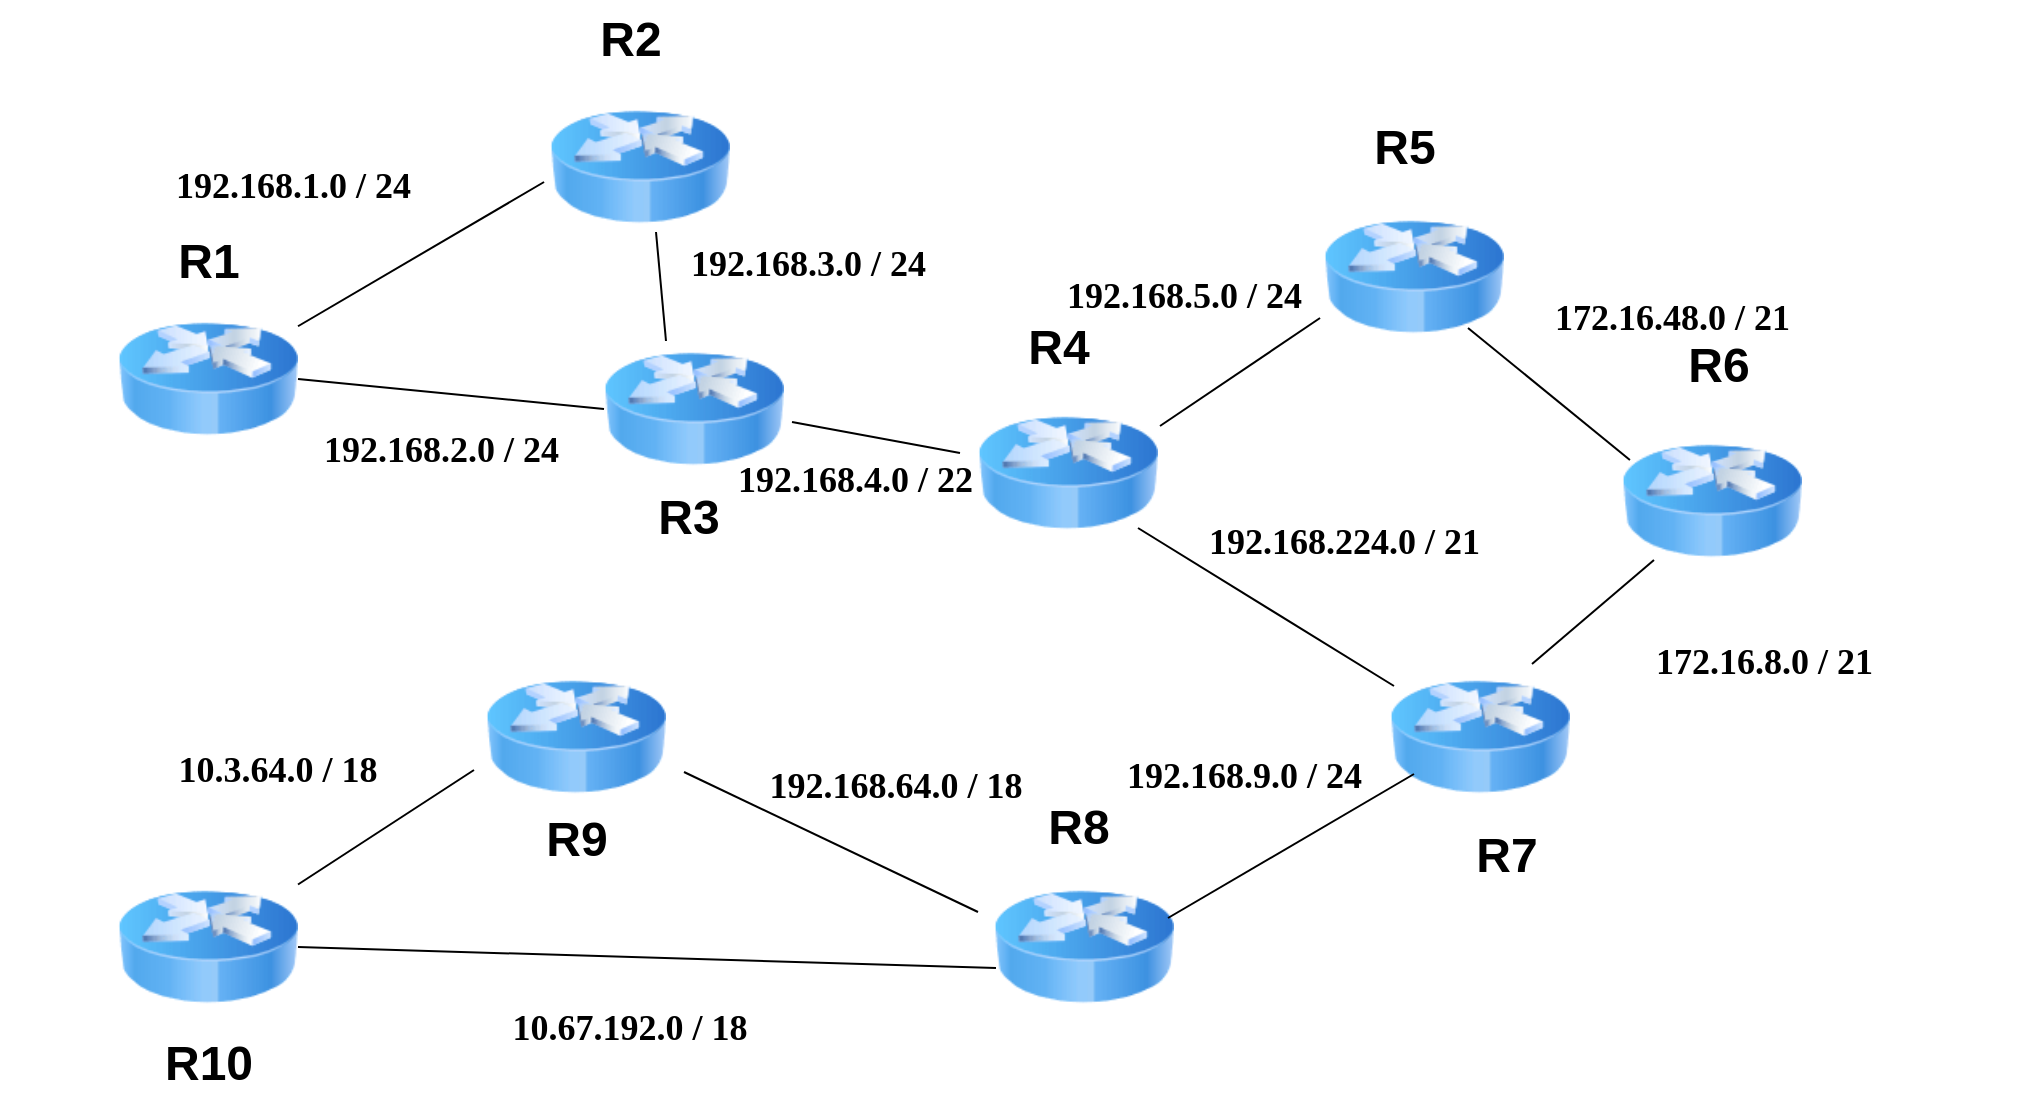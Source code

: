 <mxfile version="24.8.4">
  <diagram name="Page-1" id="1YoPpYopfpYyrb4UzJVb">
    <mxGraphModel dx="2791" dy="1460" grid="0" gridSize="10" guides="1" tooltips="1" connect="1" arrows="1" fold="1" page="0" pageScale="1" pageWidth="850" pageHeight="1100" math="0" shadow="0">
      <root>
        <mxCell id="0" />
        <mxCell id="1" parent="0" />
        <mxCell id="qEkoarAM16uWG4BHWIVQ-31" value="" style="image;html=1;image=img/lib/clip_art/networking/Router_Icon_128x128.png" parent="1" vertex="1">
          <mxGeometry x="-313" y="49" width="90" height="125" as="geometry" />
        </mxCell>
        <mxCell id="qEkoarAM16uWG4BHWIVQ-35" value="" style="image;html=1;image=img/lib/clip_art/networking/Router_Icon_128x128.png" parent="1" vertex="1">
          <mxGeometry x="-97" y="-57" width="90" height="125" as="geometry" />
        </mxCell>
        <mxCell id="qEkoarAM16uWG4BHWIVQ-36" value="" style="image;html=1;image=img/lib/clip_art/networking/Router_Icon_128x128.png" parent="1" vertex="1">
          <mxGeometry x="-70" y="64" width="90" height="125" as="geometry" />
        </mxCell>
        <mxCell id="qEkoarAM16uWG4BHWIVQ-37" value="" style="image;html=1;image=img/lib/clip_art/networking/Router_Icon_128x128.png" parent="1" vertex="1">
          <mxGeometry x="290" y="-2" width="90" height="125" as="geometry" />
        </mxCell>
        <mxCell id="qEkoarAM16uWG4BHWIVQ-38" value="" style="image;html=1;image=img/lib/clip_art/networking/Router_Icon_128x128.png" parent="1" vertex="1">
          <mxGeometry x="439" y="110" width="90" height="125" as="geometry" />
        </mxCell>
        <mxCell id="qEkoarAM16uWG4BHWIVQ-39" value="" style="image;html=1;image=img/lib/clip_art/networking/Router_Icon_128x128.png" parent="1" vertex="1">
          <mxGeometry x="323" y="228" width="90" height="125" as="geometry" />
        </mxCell>
        <mxCell id="qEkoarAM16uWG4BHWIVQ-40" value="" style="image;html=1;image=img/lib/clip_art/networking/Router_Icon_128x128.png" parent="1" vertex="1">
          <mxGeometry x="-129" y="228" width="90" height="125" as="geometry" />
        </mxCell>
        <mxCell id="qEkoarAM16uWG4BHWIVQ-41" value="" style="image;html=1;image=img/lib/clip_art/networking/Router_Icon_128x128.png" parent="1" vertex="1">
          <mxGeometry x="117" y="96" width="90" height="125" as="geometry" />
        </mxCell>
        <mxCell id="qEkoarAM16uWG4BHWIVQ-42" value="" style="image;html=1;image=img/lib/clip_art/networking/Router_Icon_128x128.png" parent="1" vertex="1">
          <mxGeometry x="-313" y="333" width="90" height="125" as="geometry" />
        </mxCell>
        <mxCell id="qEkoarAM16uWG4BHWIVQ-43" value="" style="image;html=1;image=img/lib/clip_art/networking/Router_Icon_128x128.png" parent="1" vertex="1">
          <mxGeometry x="125" y="333" width="90" height="125" as="geometry" />
        </mxCell>
        <mxCell id="qEkoarAM16uWG4BHWIVQ-44" value="" style="endArrow=none;html=1;rounded=0;entryX=-0.033;entryY=0.56;entryDx=0;entryDy=0;entryPerimeter=0;" parent="1" source="qEkoarAM16uWG4BHWIVQ-31" target="qEkoarAM16uWG4BHWIVQ-35" edge="1">
          <mxGeometry width="50" height="50" relative="1" as="geometry">
            <mxPoint x="-175" y="88" as="sourcePoint" />
            <mxPoint x="-146" y="26" as="targetPoint" />
          </mxGeometry>
        </mxCell>
        <mxCell id="qEkoarAM16uWG4BHWIVQ-48" value="" style="endArrow=none;html=1;rounded=0;" parent="1" edge="1">
          <mxGeometry width="50" height="50" relative="1" as="geometry">
            <mxPoint x="-30" y="308" as="sourcePoint" />
            <mxPoint x="117" y="378" as="targetPoint" />
          </mxGeometry>
        </mxCell>
        <mxCell id="qEkoarAM16uWG4BHWIVQ-49" value="" style="endArrow=none;html=1;rounded=0;entryX=-0.033;entryY=0.56;entryDx=0;entryDy=0;entryPerimeter=0;" parent="1" edge="1">
          <mxGeometry width="50" height="50" relative="1" as="geometry">
            <mxPoint x="212" y="381" as="sourcePoint" />
            <mxPoint x="335" y="309" as="targetPoint" />
          </mxGeometry>
        </mxCell>
        <mxCell id="qEkoarAM16uWG4BHWIVQ-51" value="" style="endArrow=none;html=1;rounded=0;entryX=-0.033;entryY=0.56;entryDx=0;entryDy=0;entryPerimeter=0;" parent="1" edge="1">
          <mxGeometry width="50" height="50" relative="1" as="geometry">
            <mxPoint x="-39" y="92.5" as="sourcePoint" />
            <mxPoint x="-44" y="38" as="targetPoint" />
          </mxGeometry>
        </mxCell>
        <mxCell id="qEkoarAM16uWG4BHWIVQ-52" value="" style="endArrow=none;html=1;rounded=0;entryX=0;entryY=0.5;entryDx=0;entryDy=0;exitX=1;exitY=0.5;exitDx=0;exitDy=0;" parent="1" source="qEkoarAM16uWG4BHWIVQ-31" target="qEkoarAM16uWG4BHWIVQ-36" edge="1">
          <mxGeometry width="50" height="50" relative="1" as="geometry">
            <mxPoint x="-193" y="179" as="sourcePoint" />
            <mxPoint x="-70" y="107" as="targetPoint" />
          </mxGeometry>
        </mxCell>
        <mxCell id="qEkoarAM16uWG4BHWIVQ-54" value="" style="endArrow=none;html=1;rounded=0;exitX=1;exitY=0.5;exitDx=0;exitDy=0;" parent="1" edge="1">
          <mxGeometry width="50" height="50" relative="1" as="geometry">
            <mxPoint x="24" y="133" as="sourcePoint" />
            <mxPoint x="108" y="148.5" as="targetPoint" />
          </mxGeometry>
        </mxCell>
        <mxCell id="qEkoarAM16uWG4BHWIVQ-55" value="" style="endArrow=none;html=1;rounded=0;" parent="1" edge="1">
          <mxGeometry width="50" height="50" relative="1" as="geometry">
            <mxPoint x="394" y="254" as="sourcePoint" />
            <mxPoint x="455" y="202" as="targetPoint" />
          </mxGeometry>
        </mxCell>
        <mxCell id="qEkoarAM16uWG4BHWIVQ-56" value="" style="endArrow=none;html=1;rounded=0;entryX=0.044;entryY=0.336;entryDx=0;entryDy=0;entryPerimeter=0;" parent="1" target="qEkoarAM16uWG4BHWIVQ-38" edge="1">
          <mxGeometry width="50" height="50" relative="1" as="geometry">
            <mxPoint x="362" y="86" as="sourcePoint" />
            <mxPoint x="485" y="14" as="targetPoint" />
          </mxGeometry>
        </mxCell>
        <mxCell id="qEkoarAM16uWG4BHWIVQ-57" value="" style="endArrow=none;html=1;rounded=0;entryX=-0.022;entryY=0.664;entryDx=0;entryDy=0;entryPerimeter=0;" parent="1" target="qEkoarAM16uWG4BHWIVQ-37" edge="1">
          <mxGeometry width="50" height="50" relative="1" as="geometry">
            <mxPoint x="208" y="135" as="sourcePoint" />
            <mxPoint x="311" y="75.5" as="targetPoint" />
          </mxGeometry>
        </mxCell>
        <mxCell id="qEkoarAM16uWG4BHWIVQ-58" value="" style="endArrow=none;html=1;rounded=0;" parent="1" edge="1">
          <mxGeometry width="50" height="50" relative="1" as="geometry">
            <mxPoint x="197" y="186" as="sourcePoint" />
            <mxPoint x="325" y="265" as="targetPoint" />
          </mxGeometry>
        </mxCell>
        <mxCell id="qEkoarAM16uWG4BHWIVQ-59" value="" style="endArrow=none;html=1;rounded=0;exitX=1;exitY=0.25;exitDx=0;exitDy=0;" parent="1" source="qEkoarAM16uWG4BHWIVQ-42" edge="1">
          <mxGeometry width="50" height="50" relative="1" as="geometry">
            <mxPoint x="-223" y="356" as="sourcePoint" />
            <mxPoint x="-135" y="307" as="targetPoint" />
          </mxGeometry>
        </mxCell>
        <mxCell id="qEkoarAM16uWG4BHWIVQ-61" value="R1" style="text;strokeColor=none;fillColor=none;html=1;fontSize=24;fontStyle=1;verticalAlign=middle;align=center;" parent="1" vertex="1">
          <mxGeometry x="-318" y="33" width="100" height="40" as="geometry" />
        </mxCell>
        <mxCell id="qEkoarAM16uWG4BHWIVQ-62" value="R2" style="text;strokeColor=none;fillColor=none;html=1;fontSize=24;fontStyle=1;verticalAlign=middle;align=center;" parent="1" vertex="1">
          <mxGeometry x="-107" y="-78" width="100" height="40" as="geometry" />
        </mxCell>
        <mxCell id="qEkoarAM16uWG4BHWIVQ-63" value="R3" style="text;strokeColor=none;fillColor=none;html=1;fontSize=24;fontStyle=1;verticalAlign=middle;align=center;" parent="1" vertex="1">
          <mxGeometry x="-78" y="161" width="100" height="40" as="geometry" />
        </mxCell>
        <mxCell id="qEkoarAM16uWG4BHWIVQ-64" value="R4" style="text;strokeColor=none;fillColor=none;html=1;fontSize=24;fontStyle=1;verticalAlign=middle;align=center;" parent="1" vertex="1">
          <mxGeometry x="107" y="76" width="100" height="40" as="geometry" />
        </mxCell>
        <mxCell id="qEkoarAM16uWG4BHWIVQ-65" value="R5" style="text;strokeColor=none;fillColor=none;html=1;fontSize=24;fontStyle=1;verticalAlign=middle;align=center;" parent="1" vertex="1">
          <mxGeometry x="280" y="-24" width="100" height="40" as="geometry" />
        </mxCell>
        <mxCell id="qEkoarAM16uWG4BHWIVQ-66" value="R6" style="text;strokeColor=none;fillColor=none;html=1;fontSize=24;fontStyle=1;verticalAlign=middle;align=center;" parent="1" vertex="1">
          <mxGeometry x="437" y="85" width="100" height="40" as="geometry" />
        </mxCell>
        <mxCell id="qEkoarAM16uWG4BHWIVQ-67" value="R7" style="text;strokeColor=none;fillColor=none;html=1;fontSize=24;fontStyle=1;verticalAlign=middle;align=center;" parent="1" vertex="1">
          <mxGeometry x="331" y="330" width="100" height="40" as="geometry" />
        </mxCell>
        <mxCell id="qEkoarAM16uWG4BHWIVQ-68" value="R8" style="text;strokeColor=none;fillColor=none;html=1;fontSize=24;fontStyle=1;verticalAlign=middle;align=center;" parent="1" vertex="1">
          <mxGeometry x="117" y="316" width="100" height="40" as="geometry" />
        </mxCell>
        <mxCell id="qEkoarAM16uWG4BHWIVQ-69" value="R9" style="text;strokeColor=none;fillColor=none;html=1;fontSize=24;fontStyle=1;verticalAlign=middle;align=center;" parent="1" vertex="1">
          <mxGeometry x="-134" y="322" width="100" height="40" as="geometry" />
        </mxCell>
        <mxCell id="qEkoarAM16uWG4BHWIVQ-70" value="R10" style="text;strokeColor=none;fillColor=none;html=1;fontSize=24;fontStyle=1;verticalAlign=middle;align=center;" parent="1" vertex="1">
          <mxGeometry x="-318" y="434" width="100" height="40" as="geometry" />
        </mxCell>
        <mxCell id="qEkoarAM16uWG4BHWIVQ-71" value="" style="endArrow=none;html=1;rounded=0;exitX=1;exitY=0.5;exitDx=0;exitDy=0;entryX=0.011;entryY=0.584;entryDx=0;entryDy=0;entryPerimeter=0;" parent="1" source="qEkoarAM16uWG4BHWIVQ-42" target="qEkoarAM16uWG4BHWIVQ-43" edge="1">
          <mxGeometry width="50" height="50" relative="1" as="geometry">
            <mxPoint x="-196" y="396" as="sourcePoint" />
            <mxPoint x="-49" y="466" as="targetPoint" />
          </mxGeometry>
        </mxCell>
        <mxCell id="qEkoarAM16uWG4BHWIVQ-91" value="&lt;h2&gt;&lt;font face=&quot;Times New Roman&quot; style=&quot;font-size: 18px;&quot;&gt;&amp;nbsp;192.168.2.0 / 24&lt;/font&gt;&lt;/h2&gt;" style="text;html=1;align=center;verticalAlign=middle;whiteSpace=wrap;rounded=0;direction=east;" parent="1" vertex="1">
          <mxGeometry x="-254" y="133" width="201" height="28" as="geometry" />
        </mxCell>
        <mxCell id="qEkoarAM16uWG4BHWIVQ-92" value="&lt;h2&gt;&lt;font face=&quot;Times New Roman&quot; style=&quot;font-size: 18px;&quot;&gt;&amp;nbsp;192.168.3.0 / 24&lt;/font&gt;&lt;/h2&gt;" style="text;html=1;align=center;verticalAlign=middle;whiteSpace=wrap;rounded=0;" parent="1" vertex="1">
          <mxGeometry x="-57" y="40" width="174" height="28" as="geometry" />
        </mxCell>
        <mxCell id="qEkoarAM16uWG4BHWIVQ-93" value="&lt;h2&gt;&lt;font face=&quot;Times New Roman&quot; style=&quot;font-size: 18px;&quot;&gt;&amp;nbsp;192.168.4.0 / 22&lt;/font&gt;&lt;/h2&gt;" style="text;html=1;align=center;verticalAlign=middle;whiteSpace=wrap;rounded=0;" parent="1" vertex="1">
          <mxGeometry x="-26" y="157" width="159" height="10" as="geometry" />
        </mxCell>
        <mxCell id="qEkoarAM16uWG4BHWIVQ-94" value="&lt;h2&gt;&lt;font face=&quot;Times New Roman&quot; style=&quot;font-size: 18px;&quot;&gt;&amp;nbsp;192.168.5.0 / 24&lt;/font&gt;&lt;/h2&gt;" style="text;html=1;align=center;verticalAlign=middle;whiteSpace=wrap;rounded=0;" parent="1" vertex="1">
          <mxGeometry x="79" y="55" width="278" height="30" as="geometry" />
        </mxCell>
        <mxCell id="qEkoarAM16uWG4BHWIVQ-95" value="&lt;h2&gt;&lt;font face=&quot;Times New Roman&quot; style=&quot;font-size: 18px;&quot;&gt;&amp;nbsp;172.16.48.0 / 21&lt;/font&gt;&lt;/h2&gt;" style="text;html=1;align=center;verticalAlign=middle;whiteSpace=wrap;rounded=0;" parent="1" vertex="1">
          <mxGeometry x="323" y="66" width="278" height="30" as="geometry" />
        </mxCell>
        <mxCell id="qEkoarAM16uWG4BHWIVQ-96" value="&lt;h2&gt;&lt;font face=&quot;Times New Roman&quot; style=&quot;font-size: 18px;&quot;&gt;&amp;nbsp;192.168.224.0 / 21&lt;/font&gt;&lt;/h2&gt;" style="text;html=1;align=center;verticalAlign=middle;whiteSpace=wrap;rounded=0;" parent="1" vertex="1">
          <mxGeometry x="159" y="178" width="278" height="30" as="geometry" />
        </mxCell>
        <mxCell id="qEkoarAM16uWG4BHWIVQ-97" value="&lt;h2&gt;&lt;font face=&quot;Times New Roman&quot; style=&quot;font-size: 18px;&quot;&gt;&amp;nbsp;172.16.8.0 / 21&lt;/font&gt;&lt;/h2&gt;" style="text;html=1;align=center;verticalAlign=middle;whiteSpace=wrap;rounded=0;" parent="1" vertex="1">
          <mxGeometry x="369" y="238" width="278" height="30" as="geometry" />
        </mxCell>
        <mxCell id="qEkoarAM16uWG4BHWIVQ-98" value="&lt;h2&gt;&lt;font face=&quot;Times New Roman&quot; style=&quot;font-size: 18px;&quot;&gt;&amp;nbsp;192.168.9.0 / 24&lt;/font&gt;&lt;/h2&gt;" style="text;html=1;align=center;verticalAlign=middle;whiteSpace=wrap;rounded=0;" parent="1" vertex="1">
          <mxGeometry x="109" y="295" width="278" height="30" as="geometry" />
        </mxCell>
        <mxCell id="qEkoarAM16uWG4BHWIVQ-99" value="&lt;h2&gt;&lt;font face=&quot;Times New Roman&quot; style=&quot;font-size: 18px;&quot;&gt;192.168.64.0 / 18&lt;/font&gt;&lt;/h2&gt;" style="text;html=1;align=center;verticalAlign=middle;whiteSpace=wrap;rounded=0;" parent="1" vertex="1">
          <mxGeometry x="-63" y="300" width="278" height="30" as="geometry" />
        </mxCell>
        <mxCell id="qEkoarAM16uWG4BHWIVQ-110" style="edgeStyle=orthogonalEdgeStyle;rounded=0;orthogonalLoop=1;jettySize=auto;html=1;exitX=0.5;exitY=1;exitDx=0;exitDy=0;" parent="1" source="qEkoarAM16uWG4BHWIVQ-91" target="qEkoarAM16uWG4BHWIVQ-91" edge="1">
          <mxGeometry relative="1" as="geometry" />
        </mxCell>
        <mxCell id="qEkoarAM16uWG4BHWIVQ-115" value="&lt;h2&gt;&lt;font face=&quot;Times New Roman&quot; style=&quot;font-size: 18px;&quot;&gt;10.3.64.0 / 18&lt;/font&gt;&lt;/h2&gt;" style="text;html=1;align=center;verticalAlign=middle;whiteSpace=wrap;rounded=0;" parent="1" vertex="1">
          <mxGeometry x="-372" y="292" width="278" height="30" as="geometry" />
        </mxCell>
        <mxCell id="qEkoarAM16uWG4BHWIVQ-116" value="&lt;h2&gt;&lt;font face=&quot;Times New Roman&quot; style=&quot;font-size: 18px;&quot;&gt;10.67.192.0 / 18&lt;/font&gt;&lt;/h2&gt;" style="text;html=1;align=center;verticalAlign=middle;whiteSpace=wrap;rounded=0;" parent="1" vertex="1">
          <mxGeometry x="-196" y="421" width="278" height="30" as="geometry" />
        </mxCell>
        <mxCell id="qEkoarAM16uWG4BHWIVQ-117" value="&lt;h2&gt;&lt;font face=&quot;Times New Roman&quot; style=&quot;font-size: 18px;&quot;&gt;&amp;nbsp;192.168.1.0 / 24&lt;/font&gt;&lt;/h2&gt;" style="text;html=1;align=center;verticalAlign=middle;whiteSpace=wrap;rounded=0;direction=east;" parent="1" vertex="1">
          <mxGeometry x="-328" y="1" width="201" height="28" as="geometry" />
        </mxCell>
      </root>
    </mxGraphModel>
  </diagram>
</mxfile>
